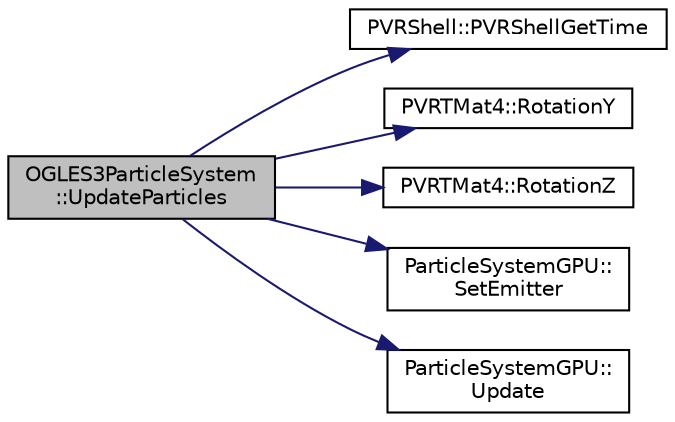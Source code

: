 digraph "OGLES3ParticleSystem::UpdateParticles"
{
  edge [fontname="Helvetica",fontsize="10",labelfontname="Helvetica",labelfontsize="10"];
  node [fontname="Helvetica",fontsize="10",shape=record];
  rankdir="LR";
  Node1 [label="OGLES3ParticleSystem\l::UpdateParticles",height=0.2,width=0.4,color="black", fillcolor="grey75", style="filled", fontcolor="black"];
  Node1 -> Node2 [color="midnightblue",fontsize="10",style="solid",fontname="Helvetica"];
  Node2 [label="PVRShell::PVRShellGetTime",height=0.2,width=0.4,color="black", fillcolor="white", style="filled",URL="$class_p_v_r_shell.html#a62b50b284b42c0f9e037855a14d64bfe",tooltip="The number itself should be considered meaningless; an application should use this function to determ..."];
  Node1 -> Node3 [color="midnightblue",fontsize="10",style="solid",fontname="Helvetica"];
  Node3 [label="PVRTMat4::RotationY",height=0.2,width=0.4,color="black", fillcolor="white", style="filled",URL="$struct_p_v_r_t_mat4.html#ae963b3a45f031ed3eb6c56f4ce9e5426",tooltip="Calculates a matrix corresponding to a rotation of angle degrees about the Y axis. "];
  Node1 -> Node4 [color="midnightblue",fontsize="10",style="solid",fontname="Helvetica"];
  Node4 [label="PVRTMat4::RotationZ",height=0.2,width=0.4,color="black", fillcolor="white", style="filled",URL="$struct_p_v_r_t_mat4.html#a9ff7a65314d7c112229914abf6e703ed",tooltip="Calculates a matrix corresponding to a rotation of angle degrees about the Z axis. "];
  Node1 -> Node5 [color="midnightblue",fontsize="10",style="solid",fontname="Helvetica"];
  Node5 [label="ParticleSystemGPU::\lSetEmitter",height=0.2,width=0.4,color="black", fillcolor="white", style="filled",URL="$class_particle_system_g_p_u.html#ab050aee98ee5fbc7c9068738ca899e2c"];
  Node1 -> Node6 [color="midnightblue",fontsize="10",style="solid",fontname="Helvetica"];
  Node6 [label="ParticleSystemGPU::\lUpdate",height=0.2,width=0.4,color="black", fillcolor="white", style="filled",URL="$class_particle_system_g_p_u.html#a1fc0c3234274e5fcf37390b0f0850173"];
}
